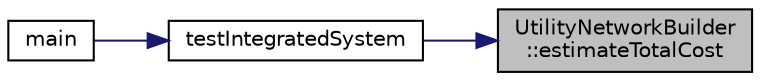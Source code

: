 digraph "UtilityNetworkBuilder::estimateTotalCost"
{
 // LATEX_PDF_SIZE
  edge [fontname="Helvetica",fontsize="10",labelfontname="Helvetica",labelfontsize="10"];
  node [fontname="Helvetica",fontsize="10",shape=record];
  rankdir="RL";
  Node1 [label="UtilityNetworkBuilder\l::estimateTotalCost",height=0.2,width=0.4,color="black", fillcolor="grey75", style="filled", fontcolor="black",tooltip="Estimates the total cost of the infrastructure."];
  Node1 -> Node2 [dir="back",color="midnightblue",fontsize="10",style="solid",fontname="Helvetica"];
  Node2 [label="testIntegratedSystem",height=0.2,width=0.4,color="black", fillcolor="white", style="filled",URL="$main_8cpp.html#a859f1c4b77421f0cb0f62ba1bfd06029",tooltip=" "];
  Node2 -> Node3 [dir="back",color="midnightblue",fontsize="10",style="solid",fontname="Helvetica"];
  Node3 [label="main",height=0.2,width=0.4,color="black", fillcolor="white", style="filled",URL="$main_8cpp.html#ae66f6b31b5ad750f1fe042a706a4e3d4",tooltip="Main program entry point."];
}
